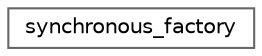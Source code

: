 digraph "类继承关系图"
{
 // LATEX_PDF_SIZE
  bgcolor="transparent";
  edge [fontname=Helvetica,fontsize=10,labelfontname=Helvetica,labelfontsize=10];
  node [fontname=Helvetica,fontsize=10,shape=box,height=0.2,width=0.4];
  rankdir="LR";
  Node0 [id="Node000000",label="synchronous_factory",height=0.2,width=0.4,color="grey40", fillcolor="white", style="filled",URL="$structspdlog_1_1synchronous__factory.html",tooltip=" "];
}
